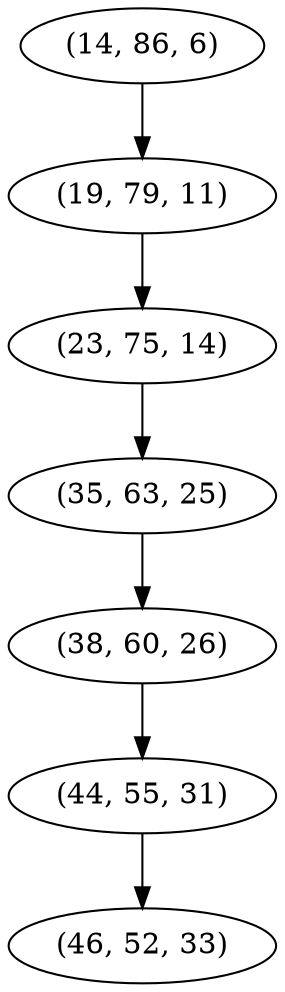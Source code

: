 digraph tree {
    "(14, 86, 6)";
    "(19, 79, 11)";
    "(23, 75, 14)";
    "(35, 63, 25)";
    "(38, 60, 26)";
    "(44, 55, 31)";
    "(46, 52, 33)";
    "(14, 86, 6)" -> "(19, 79, 11)";
    "(19, 79, 11)" -> "(23, 75, 14)";
    "(23, 75, 14)" -> "(35, 63, 25)";
    "(35, 63, 25)" -> "(38, 60, 26)";
    "(38, 60, 26)" -> "(44, 55, 31)";
    "(44, 55, 31)" -> "(46, 52, 33)";
}
